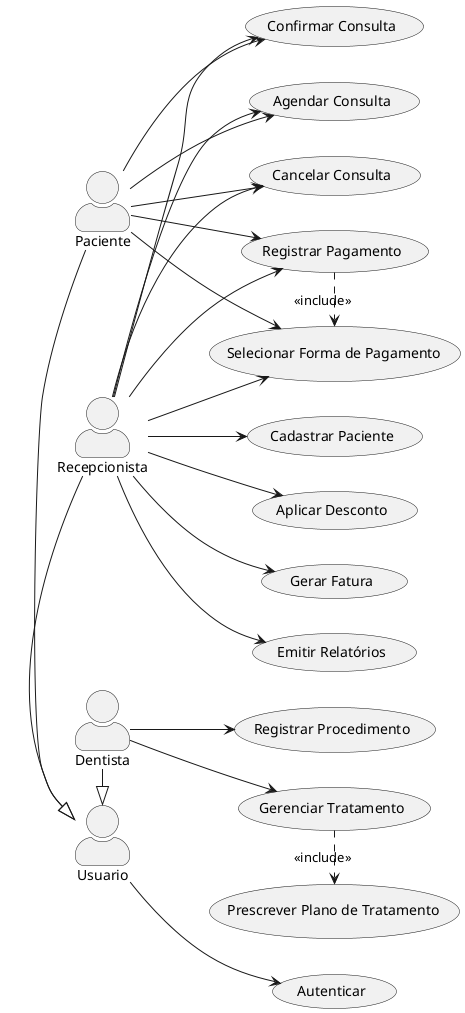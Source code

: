 @startuml

left to right direction
skinparam actorStyle awesome
skinparam packageStyle rectangle

' ==== Atores ====
actor Usuario
actor Paciente
actor Dentista
actor Recepcionista

' Herança: todos herdam de Usuario para usar Autenticar
Paciente -|> Usuario
Dentista -|> Usuario
Recepcionista -|> Usuario

' ==== Caso comum a todos ====
(Autenticar)
Usuario --> (Autenticar)

' ==== Casos compartilhados ====
(Paciente) --> (Agendar Consulta)
(Recepcionista) --> (Agendar Consulta)

(Paciente) --> (Confirmar Consulta)
(Recepcionista) --> (Confirmar Consulta)

(Paciente) --> (Cancelar Consulta)
(Recepcionista) --> (Cancelar Consulta)

(Paciente) --> (Registrar Pagamento)
(Recepcionista) --> (Registrar Pagamento)

(Paciente) --> (Selecionar Forma de Pagamento)
(Recepcionista) --> (Selecionar Forma de Pagamento)

(Registrar Pagamento) .> (Selecionar Forma de Pagamento) : <<include>>


' ==== Casos específicos da Recepcionista ====
Recepcionista --> (Cadastrar Paciente)
Recepcionista --> (Aplicar Desconto)
Recepcionista --> (Gerar Fatura)
Recepcionista --> (Emitir Relatórios)

' ==== Casos específicos do Dentista ====
Dentista --> (Registrar Procedimento)
Dentista --> (Gerenciar Tratamento)
(Gerenciar Tratamento) .> (Prescrever Plano de Tratamento) : <<include>>

@enduml


